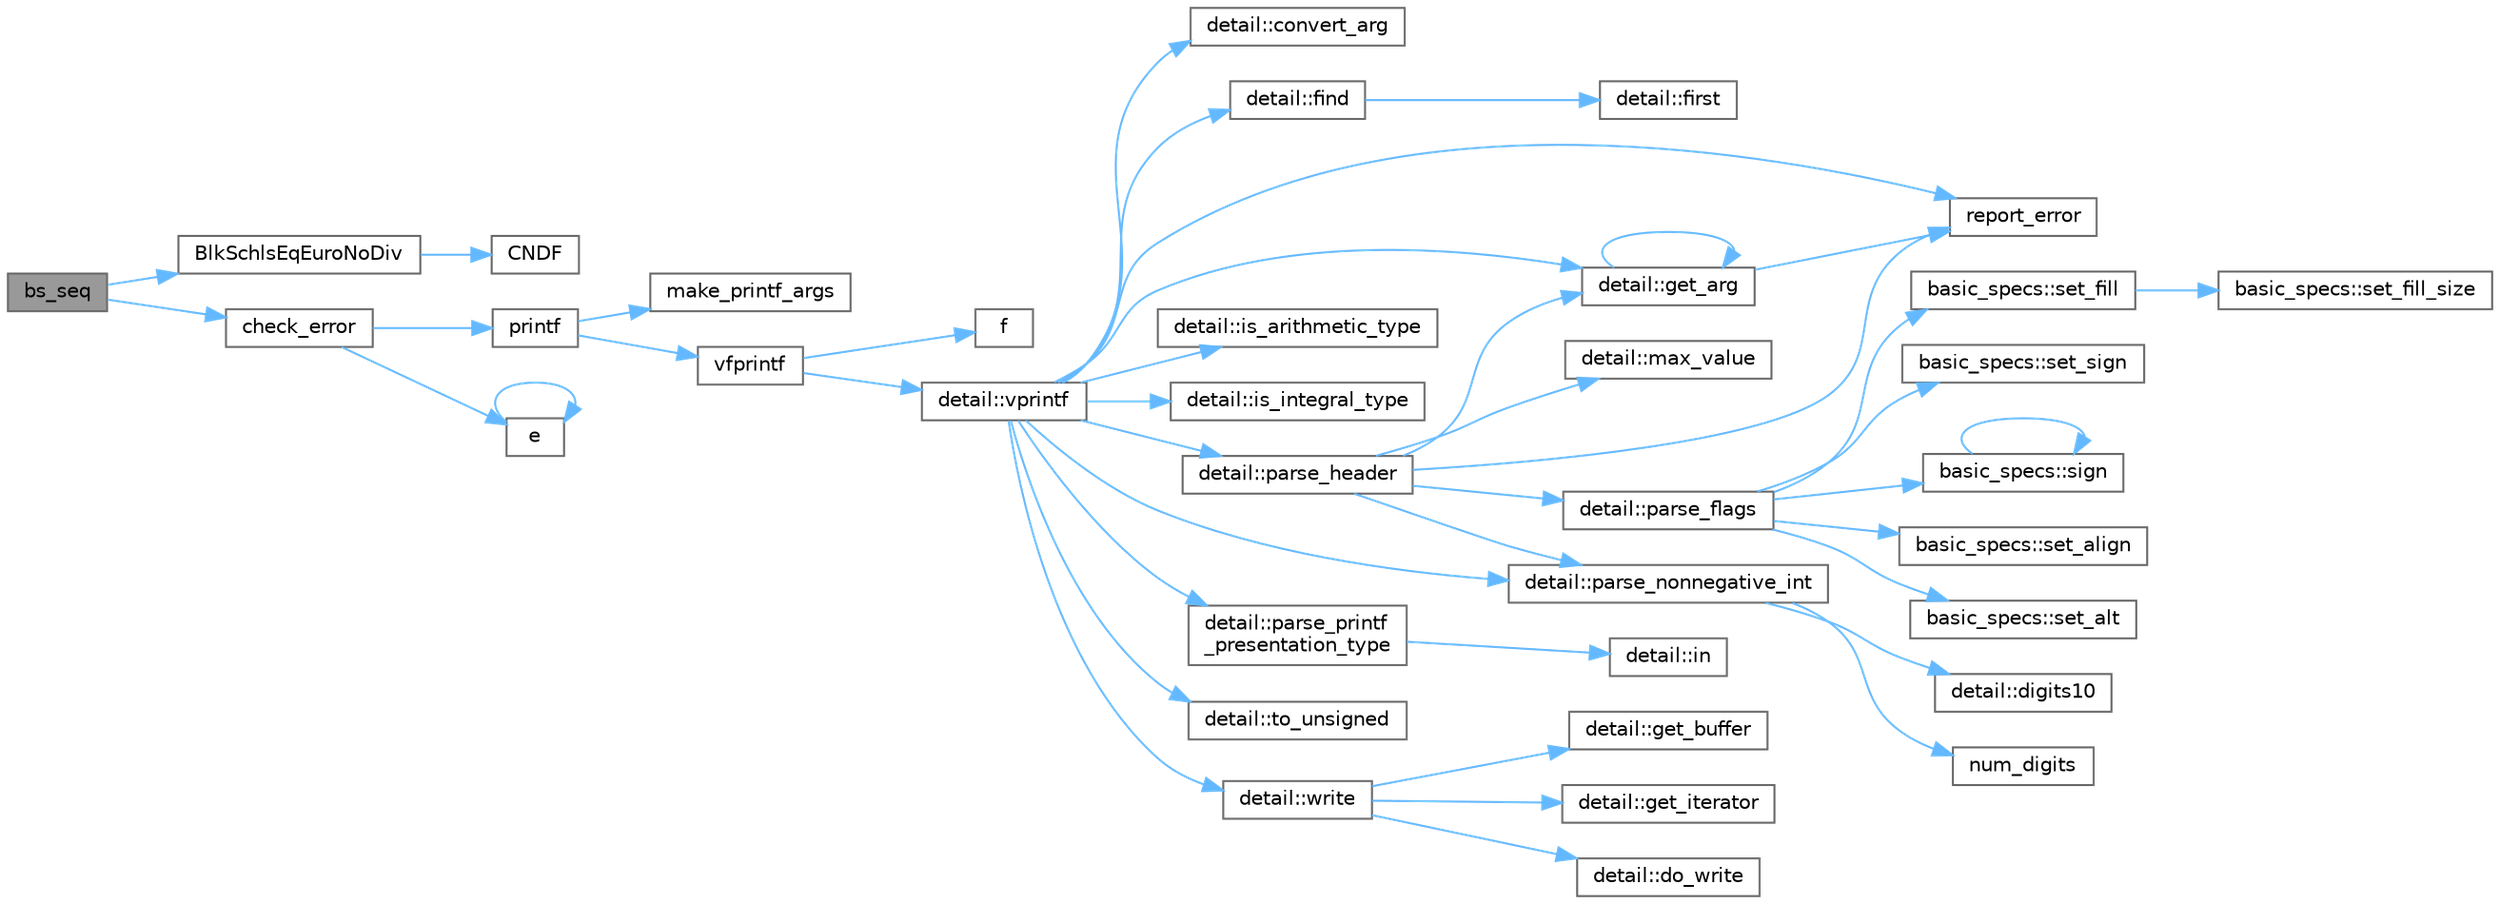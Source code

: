 digraph "bs_seq"
{
 // LATEX_PDF_SIZE
  bgcolor="transparent";
  edge [fontname=Helvetica,fontsize=10,labelfontname=Helvetica,labelfontsize=10];
  node [fontname=Helvetica,fontsize=10,shape=box,height=0.2,width=0.4];
  rankdir="LR";
  Node1 [id="Node000001",label="bs_seq",height=0.2,width=0.4,color="gray40", fillcolor="grey60", style="filled", fontcolor="black",tooltip=" "];
  Node1 -> Node2 [id="edge1_Node000001_Node000002",color="steelblue1",style="solid",tooltip=" "];
  Node2 [id="Node000002",label="BlkSchlsEqEuroNoDiv",height=0.2,width=0.4,color="grey40", fillcolor="white", style="filled",URL="$common_8hpp.html#a16aa4317fdd0ddc6ba6f486acd8fb5da",tooltip=" "];
  Node2 -> Node3 [id="edge2_Node000002_Node000003",color="steelblue1",style="solid",tooltip=" "];
  Node3 [id="Node000003",label="CNDF",height=0.2,width=0.4,color="grey40", fillcolor="white", style="filled",URL="$common_8hpp.html#a3efd076f602653be30de27bc9181773a",tooltip=" "];
  Node1 -> Node4 [id="edge3_Node000001_Node000004",color="steelblue1",style="solid",tooltip=" "];
  Node4 [id="Node000004",label="check_error",height=0.2,width=0.4,color="grey40", fillcolor="white", style="filled",URL="$common_8hpp.html#af5ee1b6a0c987db1af8f1edd2dc0a513",tooltip=" "];
  Node4 -> Node5 [id="edge4_Node000004_Node000005",color="steelblue1",style="solid",tooltip=" "];
  Node5 [id="Node000005",label="e",height=0.2,width=0.4,color="grey40", fillcolor="white", style="filled",URL="$_cwise__array__power__array_8cpp.html#a9cb86ff854760bf91a154f2724a9101d",tooltip=" "];
  Node5 -> Node5 [id="edge5_Node000005_Node000005",color="steelblue1",style="solid",tooltip=" "];
  Node4 -> Node6 [id="edge6_Node000004_Node000006",color="steelblue1",style="solid",tooltip=" "];
  Node6 [id="Node000006",label="printf",height=0.2,width=0.4,color="grey40", fillcolor="white", style="filled",URL="$printf_8h.html#aee3ed3a831f25f07e7be3919fff2203a",tooltip=" "];
  Node6 -> Node7 [id="edge7_Node000006_Node000007",color="steelblue1",style="solid",tooltip=" "];
  Node7 [id="Node000007",label="make_printf_args",height=0.2,width=0.4,color="grey40", fillcolor="white", style="filled",URL="$printf_8h.html#a27dcc0efcda04388971dbea3c875f122",tooltip=" "];
  Node6 -> Node8 [id="edge8_Node000006_Node000008",color="steelblue1",style="solid",tooltip=" "];
  Node8 [id="Node000008",label="vfprintf",height=0.2,width=0.4,color="grey40", fillcolor="white", style="filled",URL="$printf_8h.html#abb30aad964fc771fb52cf3ad88649df2",tooltip=" "];
  Node8 -> Node9 [id="edge9_Node000008_Node000009",color="steelblue1",style="solid",tooltip=" "];
  Node9 [id="Node000009",label="f",height=0.2,width=0.4,color="grey40", fillcolor="white", style="filled",URL="$cxx11__tensor__map_8cpp.html#a7f507fea02198f6cb81c86640c7b1a4e",tooltip=" "];
  Node8 -> Node10 [id="edge10_Node000008_Node000010",color="steelblue1",style="solid",tooltip=" "];
  Node10 [id="Node000010",label="detail::vprintf",height=0.2,width=0.4,color="grey40", fillcolor="white", style="filled",URL="$namespacedetail.html#a1c8c2218e4c822aa8f743fb9c573717f",tooltip=" "];
  Node10 -> Node11 [id="edge11_Node000010_Node000011",color="steelblue1",style="solid",tooltip=" "];
  Node11 [id="Node000011",label="detail::convert_arg",height=0.2,width=0.4,color="grey40", fillcolor="white", style="filled",URL="$namespacedetail.html#a03c11572c9a664266d6925f327dec7f3",tooltip=" "];
  Node10 -> Node12 [id="edge12_Node000010_Node000012",color="steelblue1",style="solid",tooltip=" "];
  Node12 [id="Node000012",label="detail::find",height=0.2,width=0.4,color="grey40", fillcolor="white", style="filled",URL="$namespacedetail.html#a6b71952fab3dc32f3edb2c3e9811d8d9",tooltip=" "];
  Node12 -> Node13 [id="edge13_Node000012_Node000013",color="steelblue1",style="solid",tooltip=" "];
  Node13 [id="Node000013",label="detail::first",height=0.2,width=0.4,color="grey40", fillcolor="white", style="filled",URL="$namespacedetail.html#a02319a3deb124802b88b61f85987df5e",tooltip=" "];
  Node10 -> Node14 [id="edge14_Node000010_Node000014",color="steelblue1",style="solid",tooltip=" "];
  Node14 [id="Node000014",label="detail::get_arg",height=0.2,width=0.4,color="grey40", fillcolor="white", style="filled",URL="$namespacedetail.html#a342ef250e45bd09b2ef666b6fae1c355",tooltip=" "];
  Node14 -> Node14 [id="edge15_Node000014_Node000014",color="steelblue1",style="solid",tooltip=" "];
  Node14 -> Node15 [id="edge16_Node000014_Node000015",color="steelblue1",style="solid",tooltip=" "];
  Node15 [id="Node000015",label="report_error",height=0.2,width=0.4,color="grey40", fillcolor="white", style="filled",URL="$format-inl_8h.html#a5555893692b00b61b3886349332fd01f",tooltip=" "];
  Node10 -> Node16 [id="edge17_Node000010_Node000016",color="steelblue1",style="solid",tooltip=" "];
  Node16 [id="Node000016",label="detail::is_arithmetic_type",height=0.2,width=0.4,color="grey40", fillcolor="white", style="filled",URL="$namespacedetail.html#a802c50a56a3495fdab6020b375ba1389",tooltip=" "];
  Node10 -> Node17 [id="edge18_Node000010_Node000017",color="steelblue1",style="solid",tooltip=" "];
  Node17 [id="Node000017",label="detail::is_integral_type",height=0.2,width=0.4,color="grey40", fillcolor="white", style="filled",URL="$namespacedetail.html#a2a60f8d1bee41b803f43fc42b707b5d1",tooltip=" "];
  Node10 -> Node18 [id="edge19_Node000010_Node000018",color="steelblue1",style="solid",tooltip=" "];
  Node18 [id="Node000018",label="detail::parse_header",height=0.2,width=0.4,color="grey40", fillcolor="white", style="filled",URL="$namespacedetail.html#afc9d93e58b8edb8077f8bc8eee7f4035",tooltip=" "];
  Node18 -> Node14 [id="edge20_Node000018_Node000014",color="steelblue1",style="solid",tooltip=" "];
  Node18 -> Node19 [id="edge21_Node000018_Node000019",color="steelblue1",style="solid",tooltip=" "];
  Node19 [id="Node000019",label="detail::max_value",height=0.2,width=0.4,color="grey40", fillcolor="white", style="filled",URL="$namespacedetail.html#a45c2130c44ebe54179eafcee3cda2bfb",tooltip=" "];
  Node18 -> Node20 [id="edge22_Node000018_Node000020",color="steelblue1",style="solid",tooltip=" "];
  Node20 [id="Node000020",label="detail::parse_flags",height=0.2,width=0.4,color="grey40", fillcolor="white", style="filled",URL="$namespacedetail.html#a4213daed116a37e1767881da51238261",tooltip=" "];
  Node20 -> Node21 [id="edge23_Node000020_Node000021",color="steelblue1",style="solid",tooltip=" "];
  Node21 [id="Node000021",label="basic_specs::set_align",height=0.2,width=0.4,color="grey40", fillcolor="white", style="filled",URL="$classbasic__specs.html#ad73b6f854341aaabc744bf54e6ea6af6",tooltip=" "];
  Node20 -> Node22 [id="edge24_Node000020_Node000022",color="steelblue1",style="solid",tooltip=" "];
  Node22 [id="Node000022",label="basic_specs::set_alt",height=0.2,width=0.4,color="grey40", fillcolor="white", style="filled",URL="$classbasic__specs.html#a5f10314706a8a3d579f882f30d283b61",tooltip=" "];
  Node20 -> Node23 [id="edge25_Node000020_Node000023",color="steelblue1",style="solid",tooltip=" "];
  Node23 [id="Node000023",label="basic_specs::set_fill",height=0.2,width=0.4,color="grey40", fillcolor="white", style="filled",URL="$classbasic__specs.html#a1600987fb39fed5dfdac21b218061a9e",tooltip=" "];
  Node23 -> Node24 [id="edge26_Node000023_Node000024",color="steelblue1",style="solid",tooltip=" "];
  Node24 [id="Node000024",label="basic_specs::set_fill_size",height=0.2,width=0.4,color="grey40", fillcolor="white", style="filled",URL="$classbasic__specs.html#a4b36db5ad1e38169bd6653635d5e69cd",tooltip=" "];
  Node20 -> Node25 [id="edge27_Node000020_Node000025",color="steelblue1",style="solid",tooltip=" "];
  Node25 [id="Node000025",label="basic_specs::set_sign",height=0.2,width=0.4,color="grey40", fillcolor="white", style="filled",URL="$classbasic__specs.html#a7020ec66ba6918727e4102567c5c731a",tooltip=" "];
  Node20 -> Node26 [id="edge28_Node000020_Node000026",color="steelblue1",style="solid",tooltip=" "];
  Node26 [id="Node000026",label="basic_specs::sign",height=0.2,width=0.4,color="grey40", fillcolor="white", style="filled",URL="$classbasic__specs.html#a380e6ff33a8ae05e3ef479bf95696ad2",tooltip=" "];
  Node26 -> Node26 [id="edge29_Node000026_Node000026",color="steelblue1",style="solid",tooltip=" "];
  Node18 -> Node27 [id="edge30_Node000018_Node000027",color="steelblue1",style="solid",tooltip=" "];
  Node27 [id="Node000027",label="detail::parse_nonnegative_int",height=0.2,width=0.4,color="grey40", fillcolor="white", style="filled",URL="$namespacedetail.html#a338caba782225e115a9902d4d0835f5f",tooltip=" "];
  Node27 -> Node28 [id="edge31_Node000027_Node000028",color="steelblue1",style="solid",tooltip=" "];
  Node28 [id="Node000028",label="detail::digits10",height=0.2,width=0.4,color="grey40", fillcolor="white", style="filled",URL="$namespacedetail.html#a3a043db05db2d07deb2d98ba2d04b4eb",tooltip=" "];
  Node27 -> Node29 [id="edge32_Node000027_Node000029",color="steelblue1",style="solid",tooltip=" "];
  Node29 [id="Node000029",label="num_digits",height=0.2,width=0.4,color="grey40", fillcolor="white", style="filled",URL="$_sequence_8c.html#aa16e8c03d098498ad9c8839cf2c48044",tooltip=" "];
  Node18 -> Node15 [id="edge33_Node000018_Node000015",color="steelblue1",style="solid",tooltip=" "];
  Node10 -> Node27 [id="edge34_Node000010_Node000027",color="steelblue1",style="solid",tooltip=" "];
  Node10 -> Node30 [id="edge35_Node000010_Node000030",color="steelblue1",style="solid",tooltip=" "];
  Node30 [id="Node000030",label="detail::parse_printf\l_presentation_type",height=0.2,width=0.4,color="grey40", fillcolor="white", style="filled",URL="$namespacedetail.html#aa2cb095169b23e3a66260ad7078f44cc",tooltip=" "];
  Node30 -> Node31 [id="edge36_Node000030_Node000031",color="steelblue1",style="solid",tooltip=" "];
  Node31 [id="Node000031",label="detail::in",height=0.2,width=0.4,color="grey40", fillcolor="white", style="filled",URL="$namespacedetail.html#a52a5e2ed06c229dcf95ea5c46d48d05e",tooltip=" "];
  Node10 -> Node15 [id="edge37_Node000010_Node000015",color="steelblue1",style="solid",tooltip=" "];
  Node10 -> Node32 [id="edge38_Node000010_Node000032",color="steelblue1",style="solid",tooltip=" "];
  Node32 [id="Node000032",label="detail::to_unsigned",height=0.2,width=0.4,color="grey40", fillcolor="white", style="filled",URL="$namespacedetail.html#a4855e668246c731a97484efc329f2aac",tooltip=" "];
  Node10 -> Node33 [id="edge39_Node000010_Node000033",color="steelblue1",style="solid",tooltip=" "];
  Node33 [id="Node000033",label="detail::write",height=0.2,width=0.4,color="grey40", fillcolor="white", style="filled",URL="$namespacedetail.html#a29dacf26eedc9e3575fb57329a5ca0a3",tooltip=" "];
  Node33 -> Node34 [id="edge40_Node000033_Node000034",color="steelblue1",style="solid",tooltip=" "];
  Node34 [id="Node000034",label="detail::do_write",height=0.2,width=0.4,color="grey40", fillcolor="white", style="filled",URL="$namespacedetail.html#a5007cc441bd246a9096070c10d1ea683",tooltip=" "];
  Node33 -> Node35 [id="edge41_Node000033_Node000035",color="steelblue1",style="solid",tooltip=" "];
  Node35 [id="Node000035",label="detail::get_buffer",height=0.2,width=0.4,color="grey40", fillcolor="white", style="filled",URL="$namespacedetail.html#ad803bb19df422bc4c4f92d75c7564437",tooltip=" "];
  Node33 -> Node36 [id="edge42_Node000033_Node000036",color="steelblue1",style="solid",tooltip=" "];
  Node36 [id="Node000036",label="detail::get_iterator",height=0.2,width=0.4,color="grey40", fillcolor="white", style="filled",URL="$namespacedetail.html#a05e3e231207d3f28f83261c2e7ad2fe5",tooltip=" "];
}
